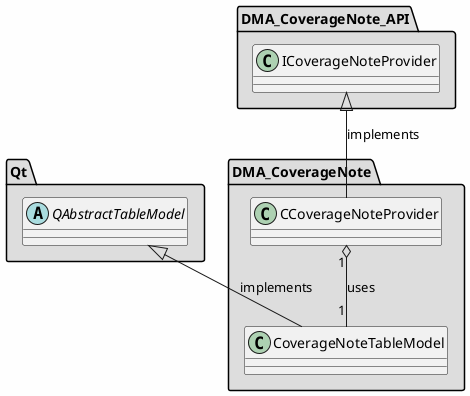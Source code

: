 
@startuml

skinparam backgroundColor #FEFEFE
skinparam wrapWidth 600
package "DMA_CoverageNote" #DDDDDD
{

class "CCoverageNoteProvider"
{
}

class "CoverageNoteTableModel"
{
}

}

package "DMA_CoverageNote_API" #DDDDDD
{

class "ICoverageNoteProvider"
{
}

}

package "Qt" #DDDDDD
{

abstract class "QAbstractTableModel"
{
}

}

'====================Inheritance section====================
ICoverageNoteProvider <|-- CCoverageNoteProvider : implements
QAbstractTableModel <|-- CoverageNoteTableModel : implements

'====================Dependencies section====================
CCoverageNoteProvider "1" o-- "1" CoverageNoteTableModel : uses

@enduml